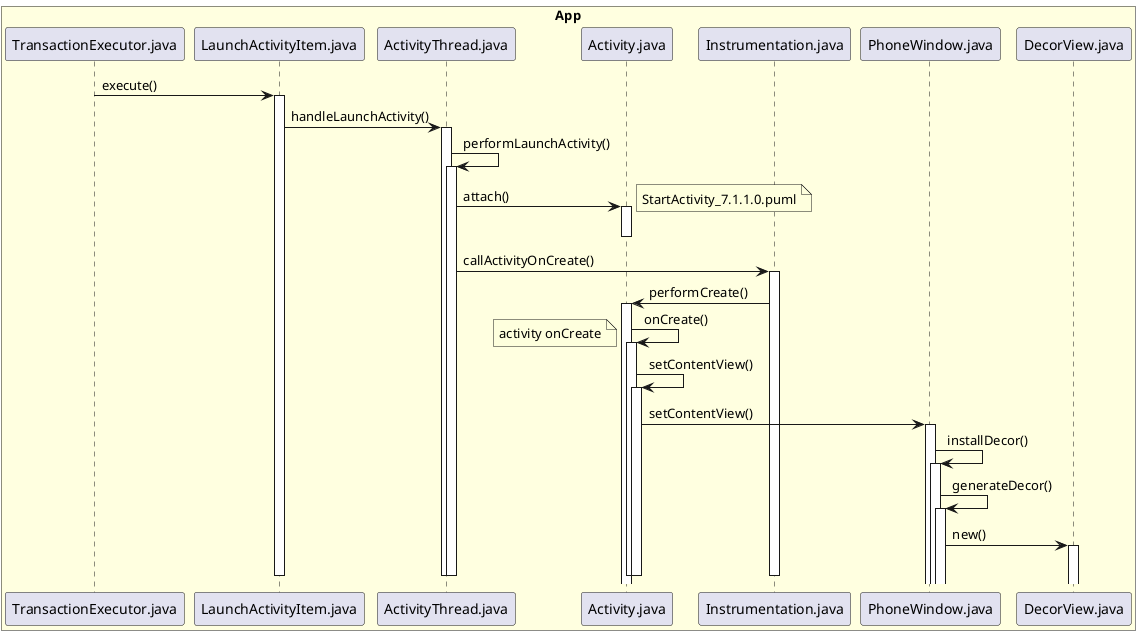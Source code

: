 @startuml

box "App" #LightYellow
participant TransactionExecutor.java
participant LaunchActivityItem.java
participant ActivityThread.java
participant Activity.java
participant Instrumentation.java
participant PhoneWindow.java
participant DecorView.java
end box

TransactionExecutor.java -> LaunchActivityItem.java:execute()
activate LaunchActivityItem.java

LaunchActivityItem.java -> ActivityThread.java:handleLaunchActivity()
activate ActivityThread.java
ActivityThread.java -> ActivityThread.java:performLaunchActivity()
activate ActivityThread.java
ActivityThread.java -> Activity.java:attach()
activate Activity.java
deactivate Activity.java
note right: StartActivity_7.1.1.0.puml

ActivityThread.java -> Instrumentation.java:callActivityOnCreate()
activate Instrumentation.java
Instrumentation.java -> Activity.java:performCreate()
activate Activity.java
Activity.java -> Activity.java:onCreate()
note left: activity onCreate
activate Activity.java
Activity.java -> Activity.java:setContentView()
activate Activity.java
Activity.java -> PhoneWindow.java:setContentView()
activate PhoneWindow.java
PhoneWindow.java -> PhoneWindow.java:installDecor()
activate PhoneWindow.java
PhoneWindow.java -> PhoneWindow.java:generateDecor()
activate PhoneWindow.java
PhoneWindow.java -> DecorView.java:new()
activate DecorView.java


deactivate Activity.java
deactivate Activity.java
deactivate Instrumentation.java
deactivate ActivityThread.java
deactivate TransactionExecutor.java
deactivate LaunchActivityItem.java
deactivate ActivityThread.java

@enduml